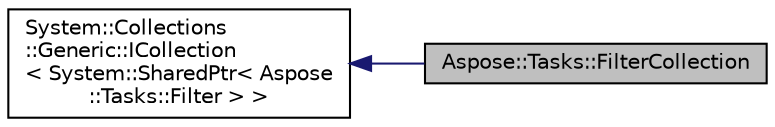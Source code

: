 digraph "Aspose::Tasks::FilterCollection"
{
 // LATEX_PDF_SIZE
  edge [fontname="Helvetica",fontsize="10",labelfontname="Helvetica",labelfontsize="10"];
  node [fontname="Helvetica",fontsize="10",shape=record];
  rankdir="LR";
  Node1 [label="Aspose::Tasks::FilterCollection",height=0.2,width=0.4,color="black", fillcolor="grey75", style="filled", fontcolor="black",tooltip="Contains a list of Filter objects. Implements ICollection<Filter> interface."];
  Node2 -> Node1 [dir="back",color="midnightblue",fontsize="10",style="solid",fontname="Helvetica"];
  Node2 [label="System::Collections\l::Generic::ICollection\l\< System::SharedPtr\< Aspose\l::Tasks::Filter \> \>",height=0.2,width=0.4,color="black", fillcolor="white", style="filled",URL="$class_system_1_1_collections_1_1_generic_1_1_i_collection.html",tooltip=" "];
}
